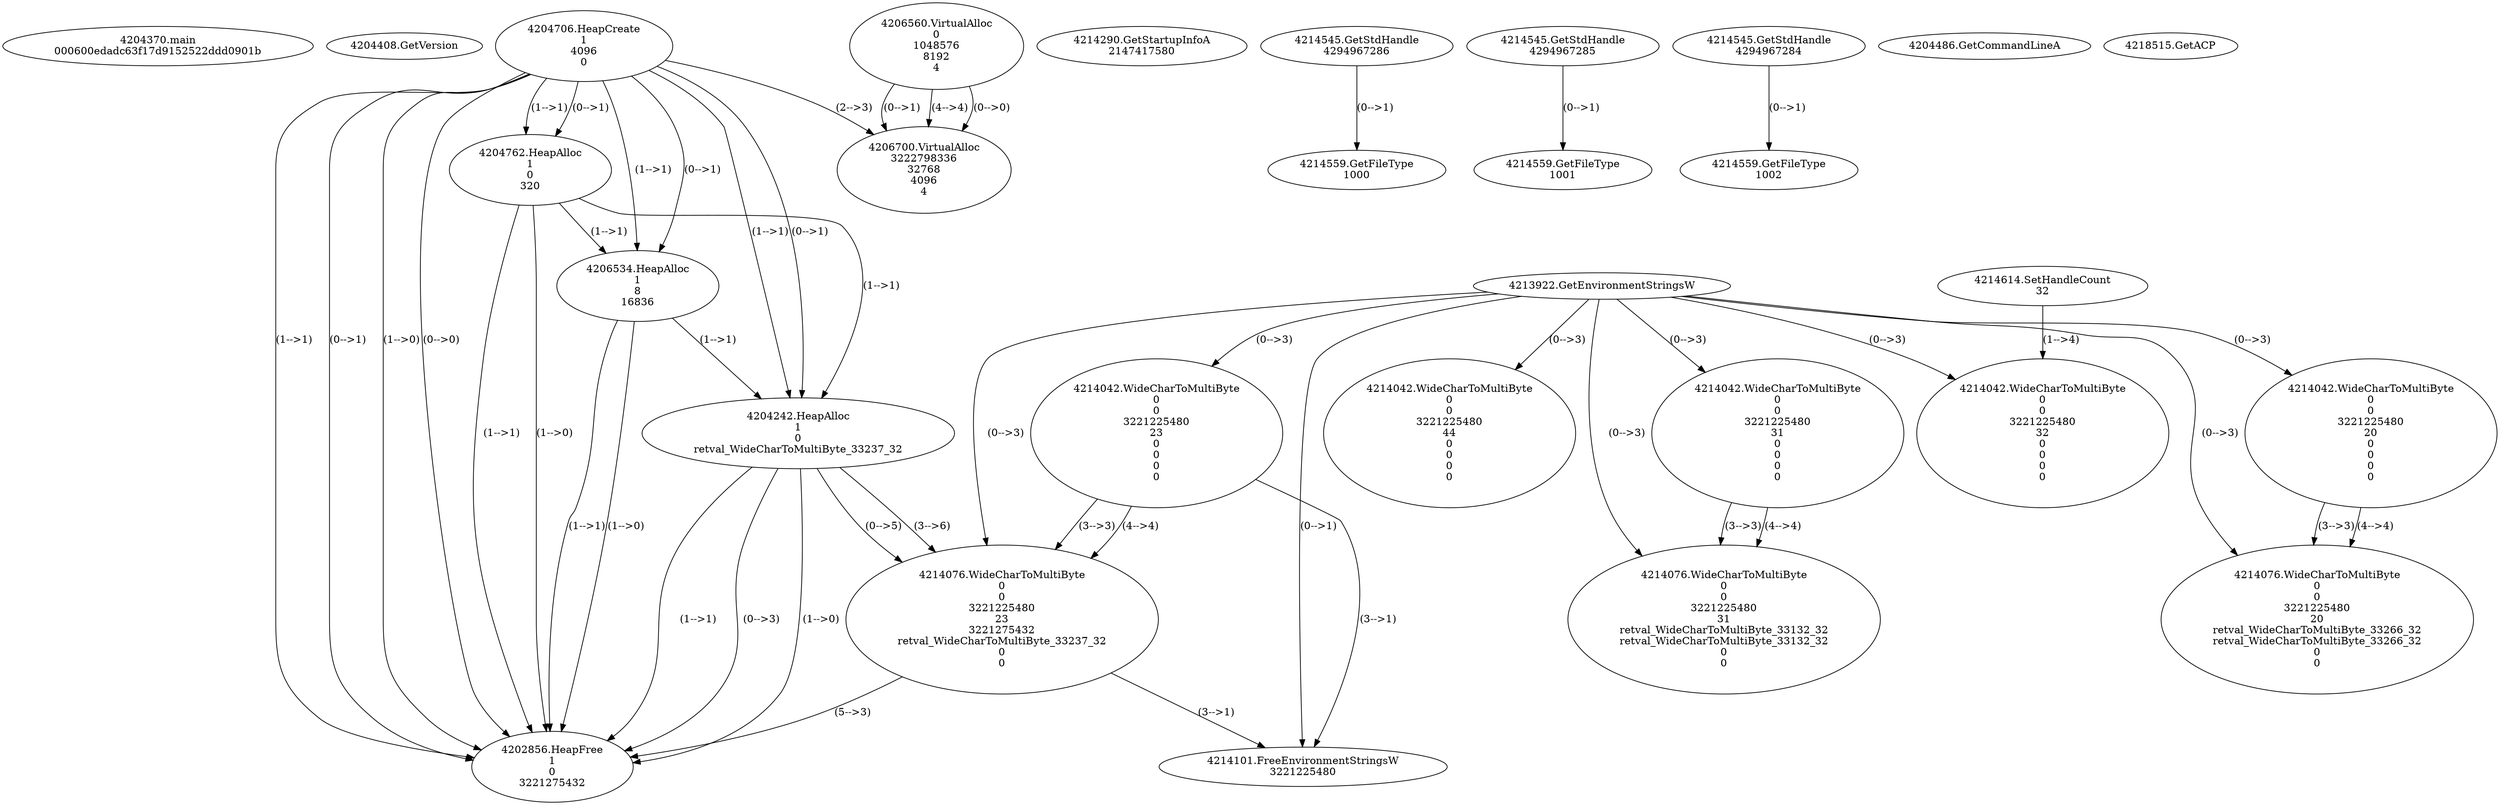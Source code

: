 // Global SCDG with merge call
digraph {
	0 [label="4204370.main
000600edadc63f17d9152522ddd0901b"]
	1 [label="4204408.GetVersion
"]
	2 [label="4204706.HeapCreate
1
4096
0"]
	3 [label="4204762.HeapAlloc
1
0
320"]
	2 -> 3 [label="(1-->1)"]
	2 -> 3 [label="(0-->1)"]
	4 [label="4206534.HeapAlloc
1
8
16836"]
	2 -> 4 [label="(1-->1)"]
	2 -> 4 [label="(0-->1)"]
	3 -> 4 [label="(1-->1)"]
	5 [label="4206560.VirtualAlloc
0
1048576
8192
4"]
	6 [label="4206700.VirtualAlloc
3222798336
32768
4096
4"]
	5 -> 6 [label="(0-->1)"]
	2 -> 6 [label="(2-->3)"]
	5 -> 6 [label="(4-->4)"]
	5 -> 6 [label="(0-->0)"]
	7 [label="4214290.GetStartupInfoA
2147417580"]
	8 [label="4214545.GetStdHandle
4294967286"]
	9 [label="4214559.GetFileType
1000"]
	8 -> 9 [label="(0-->1)"]
	10 [label="4214545.GetStdHandle
4294967285"]
	11 [label="4214559.GetFileType
1001"]
	10 -> 11 [label="(0-->1)"]
	12 [label="4214545.GetStdHandle
4294967284"]
	13 [label="4214559.GetFileType
1002"]
	12 -> 13 [label="(0-->1)"]
	14 [label="4214614.SetHandleCount
32"]
	15 [label="4204486.GetCommandLineA
"]
	16 [label="4213922.GetEnvironmentStringsW
"]
	17 [label="4214042.WideCharToMultiByte
0
0
3221225480
44
0
0
0
0"]
	16 -> 17 [label="(0-->3)"]
	18 [label="4214042.WideCharToMultiByte
0
0
3221225480
23
0
0
0
0"]
	16 -> 18 [label="(0-->3)"]
	19 [label="4204242.HeapAlloc
1
0
retval_WideCharToMultiByte_33237_32"]
	2 -> 19 [label="(1-->1)"]
	2 -> 19 [label="(0-->1)"]
	3 -> 19 [label="(1-->1)"]
	4 -> 19 [label="(1-->1)"]
	20 [label="4214076.WideCharToMultiByte
0
0
3221225480
23
3221275432
retval_WideCharToMultiByte_33237_32
0
0"]
	16 -> 20 [label="(0-->3)"]
	18 -> 20 [label="(3-->3)"]
	18 -> 20 [label="(4-->4)"]
	19 -> 20 [label="(0-->5)"]
	19 -> 20 [label="(3-->6)"]
	21 [label="4202856.HeapFree
1
0
3221275432"]
	2 -> 21 [label="(1-->1)"]
	2 -> 21 [label="(0-->1)"]
	3 -> 21 [label="(1-->1)"]
	4 -> 21 [label="(1-->1)"]
	19 -> 21 [label="(1-->1)"]
	19 -> 21 [label="(0-->3)"]
	20 -> 21 [label="(5-->3)"]
	2 -> 21 [label="(1-->0)"]
	2 -> 21 [label="(0-->0)"]
	3 -> 21 [label="(1-->0)"]
	4 -> 21 [label="(1-->0)"]
	19 -> 21 [label="(1-->0)"]
	22 [label="4214101.FreeEnvironmentStringsW
3221225480"]
	16 -> 22 [label="(0-->1)"]
	18 -> 22 [label="(3-->1)"]
	20 -> 22 [label="(3-->1)"]
	23 [label="4218515.GetACP
"]
	24 [label="4214042.WideCharToMultiByte
0
0
3221225480
31
0
0
0
0"]
	16 -> 24 [label="(0-->3)"]
	25 [label="4214076.WideCharToMultiByte
0
0
3221225480
31
retval_WideCharToMultiByte_33132_32
retval_WideCharToMultiByte_33132_32
0
0"]
	16 -> 25 [label="(0-->3)"]
	24 -> 25 [label="(3-->3)"]
	24 -> 25 [label="(4-->4)"]
	26 [label="4214042.WideCharToMultiByte
0
0
3221225480
32
0
0
0
0"]
	16 -> 26 [label="(0-->3)"]
	14 -> 26 [label="(1-->4)"]
	27 [label="4214042.WideCharToMultiByte
0
0
3221225480
20
0
0
0
0"]
	16 -> 27 [label="(0-->3)"]
	28 [label="4214076.WideCharToMultiByte
0
0
3221225480
20
retval_WideCharToMultiByte_33266_32
retval_WideCharToMultiByte_33266_32
0
0"]
	16 -> 28 [label="(0-->3)"]
	27 -> 28 [label="(3-->3)"]
	27 -> 28 [label="(4-->4)"]
}
